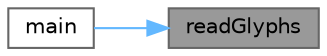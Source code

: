 digraph "readGlyphs"
{
 // LATEX_PDF_SIZE
  bgcolor="transparent";
  edge [fontname=Helvetica,fontsize=10,labelfontname=Helvetica,labelfontsize=10];
  node [fontname=Helvetica,fontsize=10,shape=box,height=0.2,width=0.4];
  rankdir="RL";
  Node1 [label="readGlyphs",height=0.2,width=0.4,color="gray40", fillcolor="grey60", style="filled", fontcolor="black",tooltip="Read glyph definitions from a Unifont .hex format file."];
  Node1 -> Node2 [dir="back",color="steelblue1",style="solid"];
  Node2 [label="main",height=0.2,width=0.4,color="grey40", fillcolor="white", style="filled",URL="$hex2otf_8c.html#a0ddf1224851353fc92bfbff6f499fa97",tooltip="The main function."];
}
